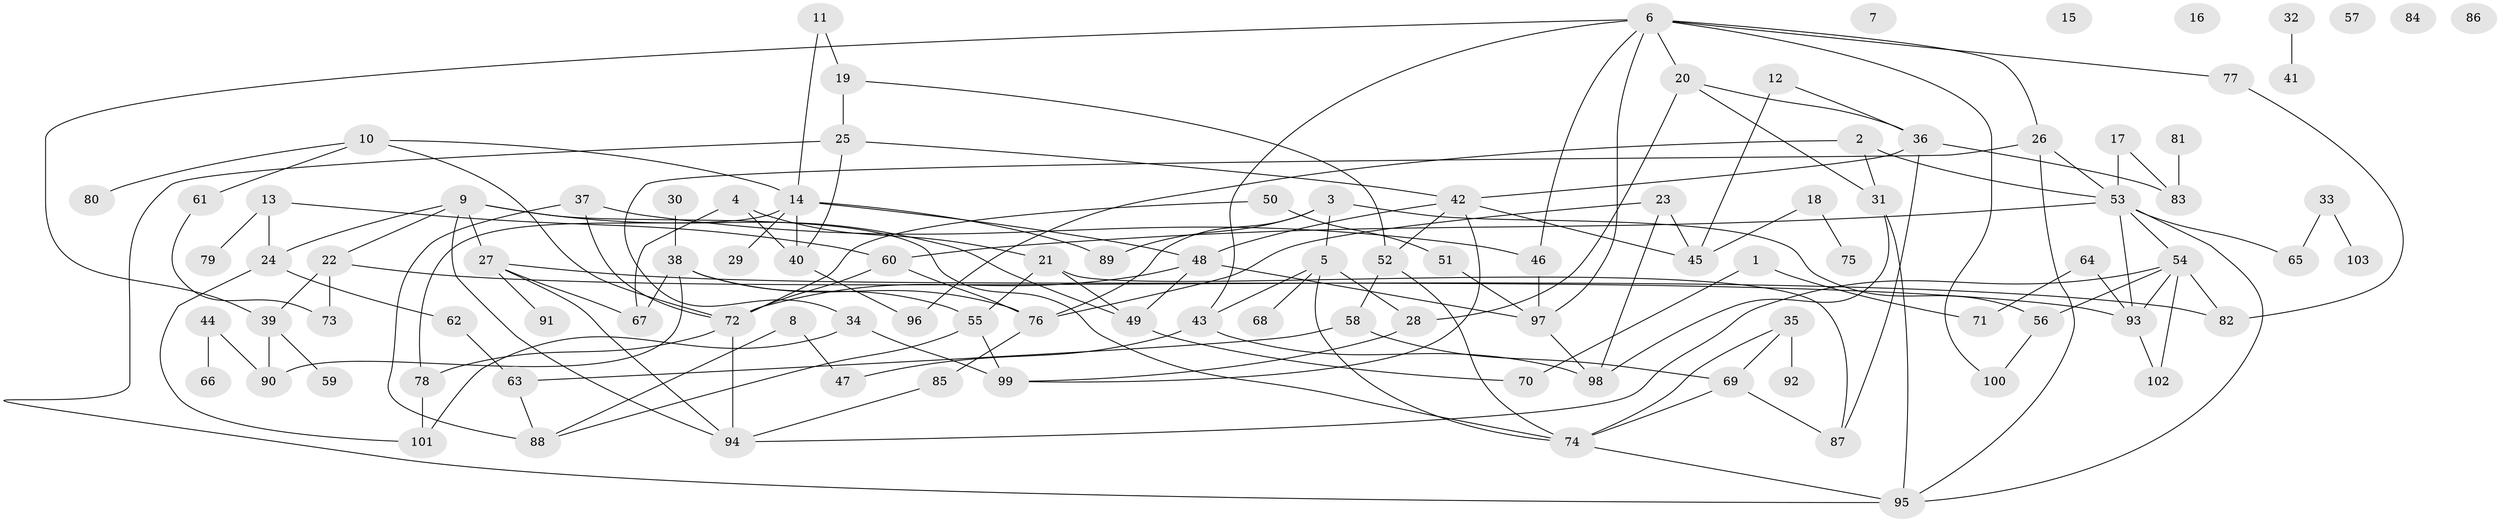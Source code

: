 // Generated by graph-tools (version 1.1) at 2025/49/03/09/25 03:49:05]
// undirected, 103 vertices, 155 edges
graph export_dot {
graph [start="1"]
  node [color=gray90,style=filled];
  1;
  2;
  3;
  4;
  5;
  6;
  7;
  8;
  9;
  10;
  11;
  12;
  13;
  14;
  15;
  16;
  17;
  18;
  19;
  20;
  21;
  22;
  23;
  24;
  25;
  26;
  27;
  28;
  29;
  30;
  31;
  32;
  33;
  34;
  35;
  36;
  37;
  38;
  39;
  40;
  41;
  42;
  43;
  44;
  45;
  46;
  47;
  48;
  49;
  50;
  51;
  52;
  53;
  54;
  55;
  56;
  57;
  58;
  59;
  60;
  61;
  62;
  63;
  64;
  65;
  66;
  67;
  68;
  69;
  70;
  71;
  72;
  73;
  74;
  75;
  76;
  77;
  78;
  79;
  80;
  81;
  82;
  83;
  84;
  85;
  86;
  87;
  88;
  89;
  90;
  91;
  92;
  93;
  94;
  95;
  96;
  97;
  98;
  99;
  100;
  101;
  102;
  103;
  1 -- 70;
  1 -- 71;
  2 -- 31;
  2 -- 53;
  2 -- 96;
  3 -- 5;
  3 -- 56;
  3 -- 76;
  3 -- 89;
  4 -- 21;
  4 -- 40;
  4 -- 67;
  5 -- 28;
  5 -- 43;
  5 -- 68;
  5 -- 74;
  6 -- 20;
  6 -- 26;
  6 -- 39;
  6 -- 43;
  6 -- 46;
  6 -- 77;
  6 -- 97;
  6 -- 100;
  8 -- 47;
  8 -- 88;
  9 -- 22;
  9 -- 24;
  9 -- 27;
  9 -- 49;
  9 -- 74;
  9 -- 94;
  10 -- 14;
  10 -- 61;
  10 -- 72;
  10 -- 80;
  11 -- 14;
  11 -- 19;
  12 -- 36;
  12 -- 45;
  13 -- 24;
  13 -- 60;
  13 -- 79;
  14 -- 29;
  14 -- 40;
  14 -- 48;
  14 -- 78;
  14 -- 89;
  17 -- 53;
  17 -- 83;
  18 -- 45;
  18 -- 75;
  19 -- 25;
  19 -- 52;
  20 -- 28;
  20 -- 31;
  20 -- 36;
  21 -- 49;
  21 -- 55;
  21 -- 87;
  22 -- 39;
  22 -- 73;
  22 -- 82;
  23 -- 45;
  23 -- 76;
  23 -- 98;
  24 -- 62;
  24 -- 101;
  25 -- 40;
  25 -- 42;
  25 -- 95;
  26 -- 34;
  26 -- 53;
  26 -- 95;
  27 -- 67;
  27 -- 91;
  27 -- 93;
  27 -- 94;
  28 -- 99;
  30 -- 38;
  31 -- 95;
  31 -- 98;
  32 -- 41;
  33 -- 65;
  33 -- 103;
  34 -- 99;
  34 -- 101;
  35 -- 69;
  35 -- 74;
  35 -- 92;
  36 -- 42;
  36 -- 83;
  36 -- 87;
  37 -- 46;
  37 -- 72;
  37 -- 88;
  38 -- 55;
  38 -- 67;
  38 -- 76;
  38 -- 90;
  39 -- 59;
  39 -- 90;
  40 -- 96;
  42 -- 45;
  42 -- 48;
  42 -- 52;
  42 -- 99;
  43 -- 47;
  43 -- 98;
  44 -- 66;
  44 -- 90;
  46 -- 97;
  48 -- 49;
  48 -- 72;
  48 -- 97;
  49 -- 70;
  50 -- 51;
  50 -- 72;
  51 -- 97;
  52 -- 58;
  52 -- 74;
  53 -- 54;
  53 -- 60;
  53 -- 65;
  53 -- 93;
  53 -- 95;
  54 -- 56;
  54 -- 82;
  54 -- 93;
  54 -- 94;
  54 -- 102;
  55 -- 88;
  55 -- 99;
  56 -- 100;
  58 -- 63;
  58 -- 69;
  60 -- 72;
  60 -- 76;
  61 -- 73;
  62 -- 63;
  63 -- 88;
  64 -- 71;
  64 -- 93;
  69 -- 74;
  69 -- 87;
  72 -- 78;
  72 -- 94;
  74 -- 95;
  76 -- 85;
  77 -- 82;
  78 -- 101;
  81 -- 83;
  85 -- 94;
  93 -- 102;
  97 -- 98;
}
